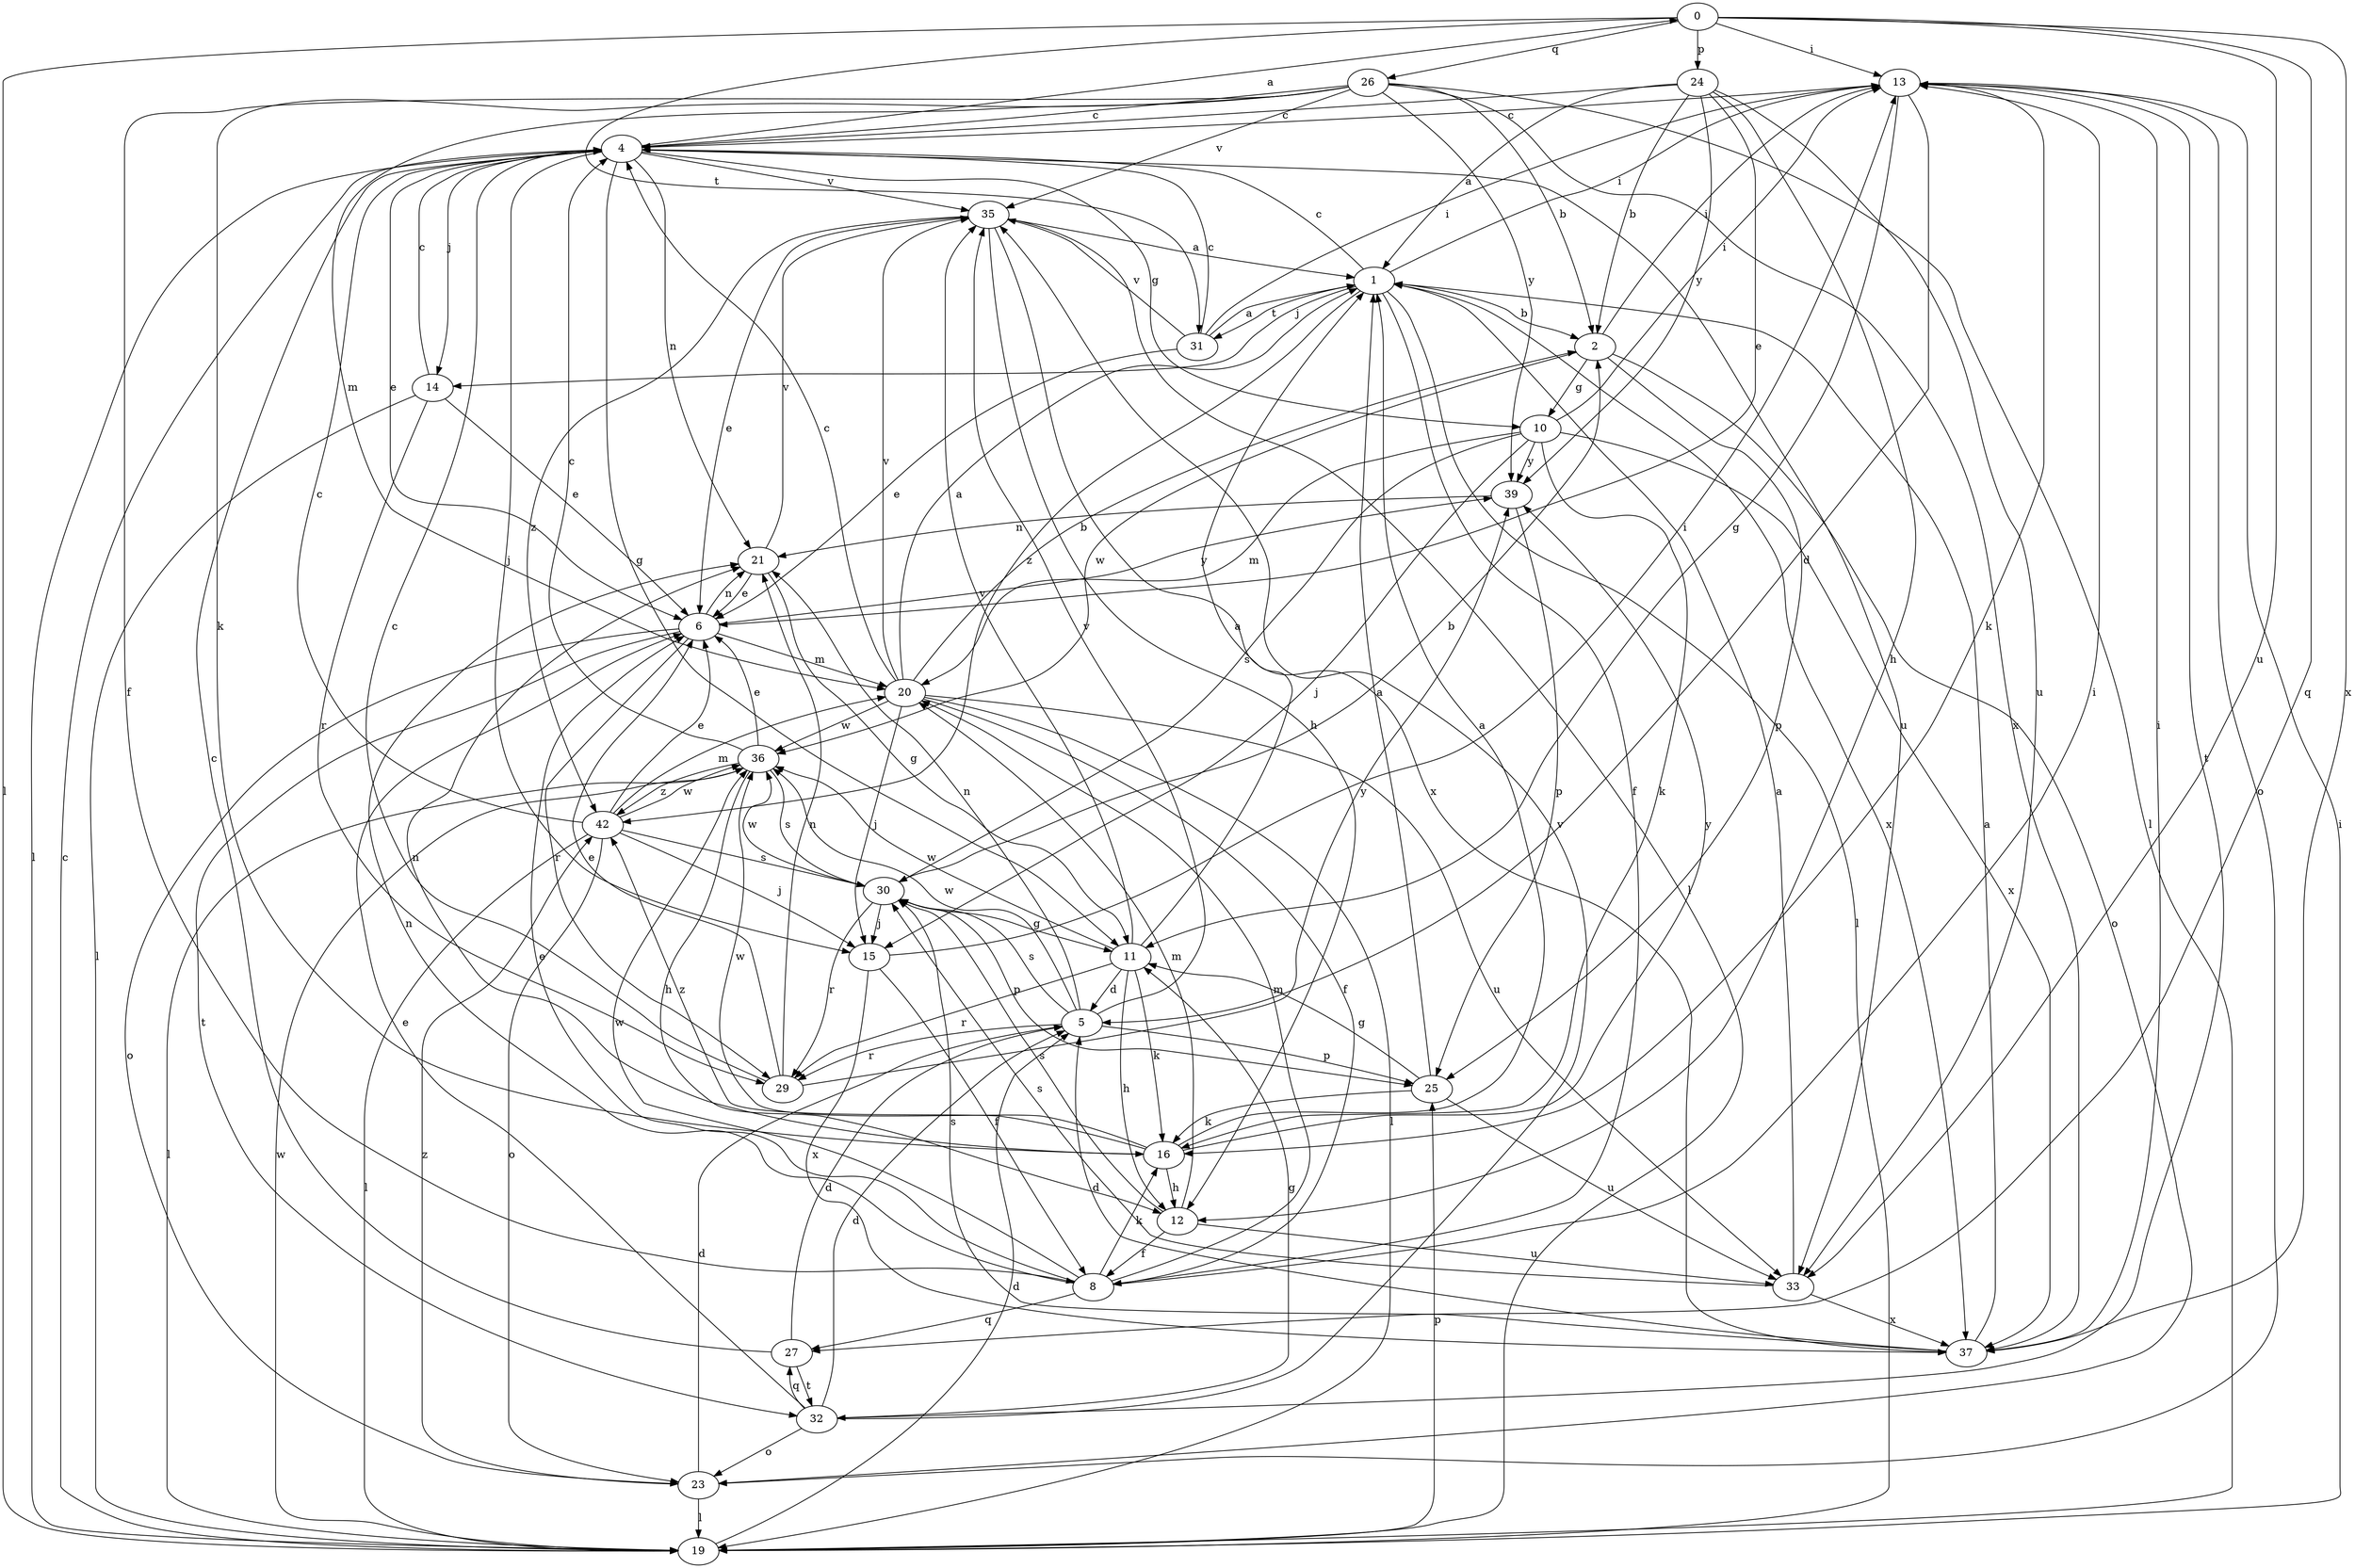 strict digraph  {
0;
1;
2;
4;
5;
6;
8;
10;
11;
12;
13;
14;
15;
16;
19;
20;
21;
23;
24;
25;
26;
27;
29;
30;
31;
32;
33;
35;
36;
37;
39;
42;
0 -> 13  [label=i];
0 -> 19  [label=l];
0 -> 24  [label=p];
0 -> 26  [label=q];
0 -> 27  [label=q];
0 -> 31  [label=t];
0 -> 33  [label=u];
0 -> 37  [label=x];
1 -> 2  [label=b];
1 -> 4  [label=c];
1 -> 8  [label=f];
1 -> 13  [label=i];
1 -> 14  [label=j];
1 -> 19  [label=l];
1 -> 31  [label=t];
1 -> 37  [label=x];
1 -> 42  [label=z];
2 -> 10  [label=g];
2 -> 13  [label=i];
2 -> 23  [label=o];
2 -> 25  [label=p];
2 -> 36  [label=w];
4 -> 0  [label=a];
4 -> 6  [label=e];
4 -> 10  [label=g];
4 -> 11  [label=g];
4 -> 14  [label=j];
4 -> 15  [label=j];
4 -> 19  [label=l];
4 -> 21  [label=n];
4 -> 33  [label=u];
4 -> 35  [label=v];
5 -> 21  [label=n];
5 -> 25  [label=p];
5 -> 29  [label=r];
5 -> 30  [label=s];
5 -> 35  [label=v];
5 -> 36  [label=w];
6 -> 20  [label=m];
6 -> 21  [label=n];
6 -> 23  [label=o];
6 -> 29  [label=r];
6 -> 32  [label=t];
6 -> 39  [label=y];
8 -> 6  [label=e];
8 -> 13  [label=i];
8 -> 16  [label=k];
8 -> 20  [label=m];
8 -> 21  [label=n];
8 -> 27  [label=q];
8 -> 36  [label=w];
10 -> 13  [label=i];
10 -> 15  [label=j];
10 -> 16  [label=k];
10 -> 20  [label=m];
10 -> 30  [label=s];
10 -> 37  [label=x];
10 -> 39  [label=y];
11 -> 1  [label=a];
11 -> 5  [label=d];
11 -> 12  [label=h];
11 -> 16  [label=k];
11 -> 29  [label=r];
11 -> 35  [label=v];
11 -> 36  [label=w];
12 -> 8  [label=f];
12 -> 20  [label=m];
12 -> 30  [label=s];
12 -> 33  [label=u];
13 -> 4  [label=c];
13 -> 5  [label=d];
13 -> 11  [label=g];
13 -> 16  [label=k];
13 -> 23  [label=o];
13 -> 32  [label=t];
14 -> 4  [label=c];
14 -> 6  [label=e];
14 -> 19  [label=l];
14 -> 29  [label=r];
15 -> 8  [label=f];
15 -> 13  [label=i];
15 -> 37  [label=x];
16 -> 1  [label=a];
16 -> 12  [label=h];
16 -> 21  [label=n];
16 -> 36  [label=w];
16 -> 39  [label=y];
16 -> 42  [label=z];
19 -> 4  [label=c];
19 -> 5  [label=d];
19 -> 13  [label=i];
19 -> 25  [label=p];
19 -> 36  [label=w];
20 -> 1  [label=a];
20 -> 2  [label=b];
20 -> 4  [label=c];
20 -> 8  [label=f];
20 -> 15  [label=j];
20 -> 19  [label=l];
20 -> 33  [label=u];
20 -> 35  [label=v];
20 -> 36  [label=w];
21 -> 6  [label=e];
21 -> 11  [label=g];
21 -> 35  [label=v];
23 -> 5  [label=d];
23 -> 19  [label=l];
23 -> 42  [label=z];
24 -> 1  [label=a];
24 -> 2  [label=b];
24 -> 4  [label=c];
24 -> 6  [label=e];
24 -> 12  [label=h];
24 -> 33  [label=u];
24 -> 39  [label=y];
25 -> 1  [label=a];
25 -> 11  [label=g];
25 -> 16  [label=k];
25 -> 33  [label=u];
26 -> 2  [label=b];
26 -> 4  [label=c];
26 -> 8  [label=f];
26 -> 16  [label=k];
26 -> 19  [label=l];
26 -> 20  [label=m];
26 -> 35  [label=v];
26 -> 37  [label=x];
26 -> 39  [label=y];
27 -> 4  [label=c];
27 -> 5  [label=d];
27 -> 32  [label=t];
29 -> 4  [label=c];
29 -> 6  [label=e];
29 -> 21  [label=n];
29 -> 39  [label=y];
30 -> 2  [label=b];
30 -> 11  [label=g];
30 -> 15  [label=j];
30 -> 25  [label=p];
30 -> 29  [label=r];
30 -> 36  [label=w];
31 -> 1  [label=a];
31 -> 4  [label=c];
31 -> 6  [label=e];
31 -> 13  [label=i];
31 -> 35  [label=v];
32 -> 5  [label=d];
32 -> 6  [label=e];
32 -> 11  [label=g];
32 -> 23  [label=o];
32 -> 27  [label=q];
32 -> 35  [label=v];
33 -> 1  [label=a];
33 -> 30  [label=s];
33 -> 37  [label=x];
35 -> 1  [label=a];
35 -> 6  [label=e];
35 -> 12  [label=h];
35 -> 19  [label=l];
35 -> 37  [label=x];
35 -> 42  [label=z];
36 -> 4  [label=c];
36 -> 6  [label=e];
36 -> 12  [label=h];
36 -> 19  [label=l];
36 -> 30  [label=s];
36 -> 42  [label=z];
37 -> 1  [label=a];
37 -> 5  [label=d];
37 -> 13  [label=i];
37 -> 30  [label=s];
39 -> 21  [label=n];
39 -> 25  [label=p];
42 -> 4  [label=c];
42 -> 6  [label=e];
42 -> 15  [label=j];
42 -> 19  [label=l];
42 -> 20  [label=m];
42 -> 23  [label=o];
42 -> 30  [label=s];
42 -> 36  [label=w];
}
